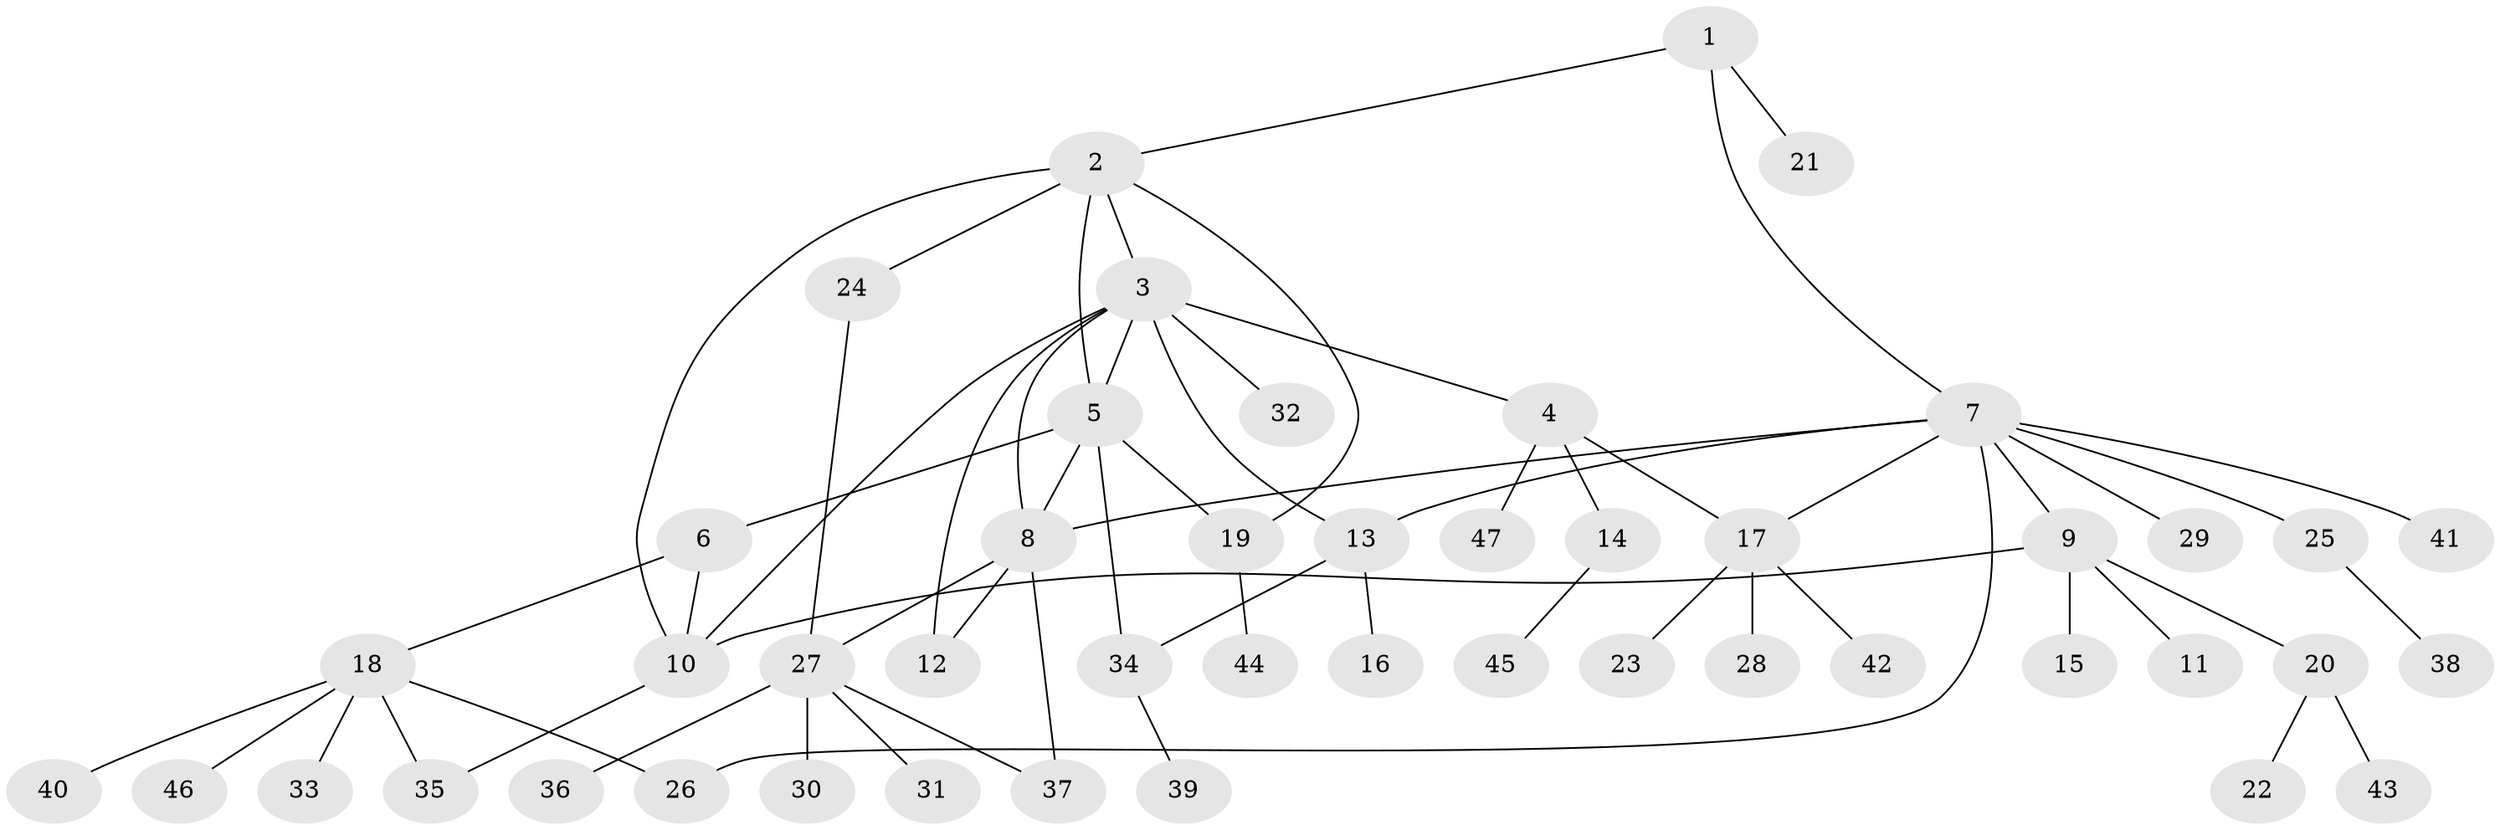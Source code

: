 // coarse degree distribution, {3: 0.2, 8: 0.06666666666666667, 2: 0.4, 1: 0.26666666666666666, 7: 0.06666666666666667}
// Generated by graph-tools (version 1.1) at 2025/37/03/04/25 23:37:37]
// undirected, 47 vertices, 61 edges
graph export_dot {
  node [color=gray90,style=filled];
  1;
  2;
  3;
  4;
  5;
  6;
  7;
  8;
  9;
  10;
  11;
  12;
  13;
  14;
  15;
  16;
  17;
  18;
  19;
  20;
  21;
  22;
  23;
  24;
  25;
  26;
  27;
  28;
  29;
  30;
  31;
  32;
  33;
  34;
  35;
  36;
  37;
  38;
  39;
  40;
  41;
  42;
  43;
  44;
  45;
  46;
  47;
  1 -- 2;
  1 -- 7;
  1 -- 21;
  2 -- 3;
  2 -- 5;
  2 -- 10;
  2 -- 19;
  2 -- 24;
  3 -- 4;
  3 -- 5;
  3 -- 8;
  3 -- 10;
  3 -- 12;
  3 -- 13;
  3 -- 32;
  4 -- 14;
  4 -- 17;
  4 -- 47;
  5 -- 6;
  5 -- 8;
  5 -- 19;
  5 -- 34;
  6 -- 10;
  6 -- 18;
  7 -- 8;
  7 -- 9;
  7 -- 13;
  7 -- 17;
  7 -- 25;
  7 -- 26;
  7 -- 29;
  7 -- 41;
  8 -- 12;
  8 -- 27;
  8 -- 37;
  9 -- 10;
  9 -- 11;
  9 -- 15;
  9 -- 20;
  10 -- 35;
  13 -- 16;
  13 -- 34;
  14 -- 45;
  17 -- 23;
  17 -- 28;
  17 -- 42;
  18 -- 26;
  18 -- 33;
  18 -- 35;
  18 -- 40;
  18 -- 46;
  19 -- 44;
  20 -- 22;
  20 -- 43;
  24 -- 27;
  25 -- 38;
  27 -- 30;
  27 -- 31;
  27 -- 36;
  27 -- 37;
  34 -- 39;
}
